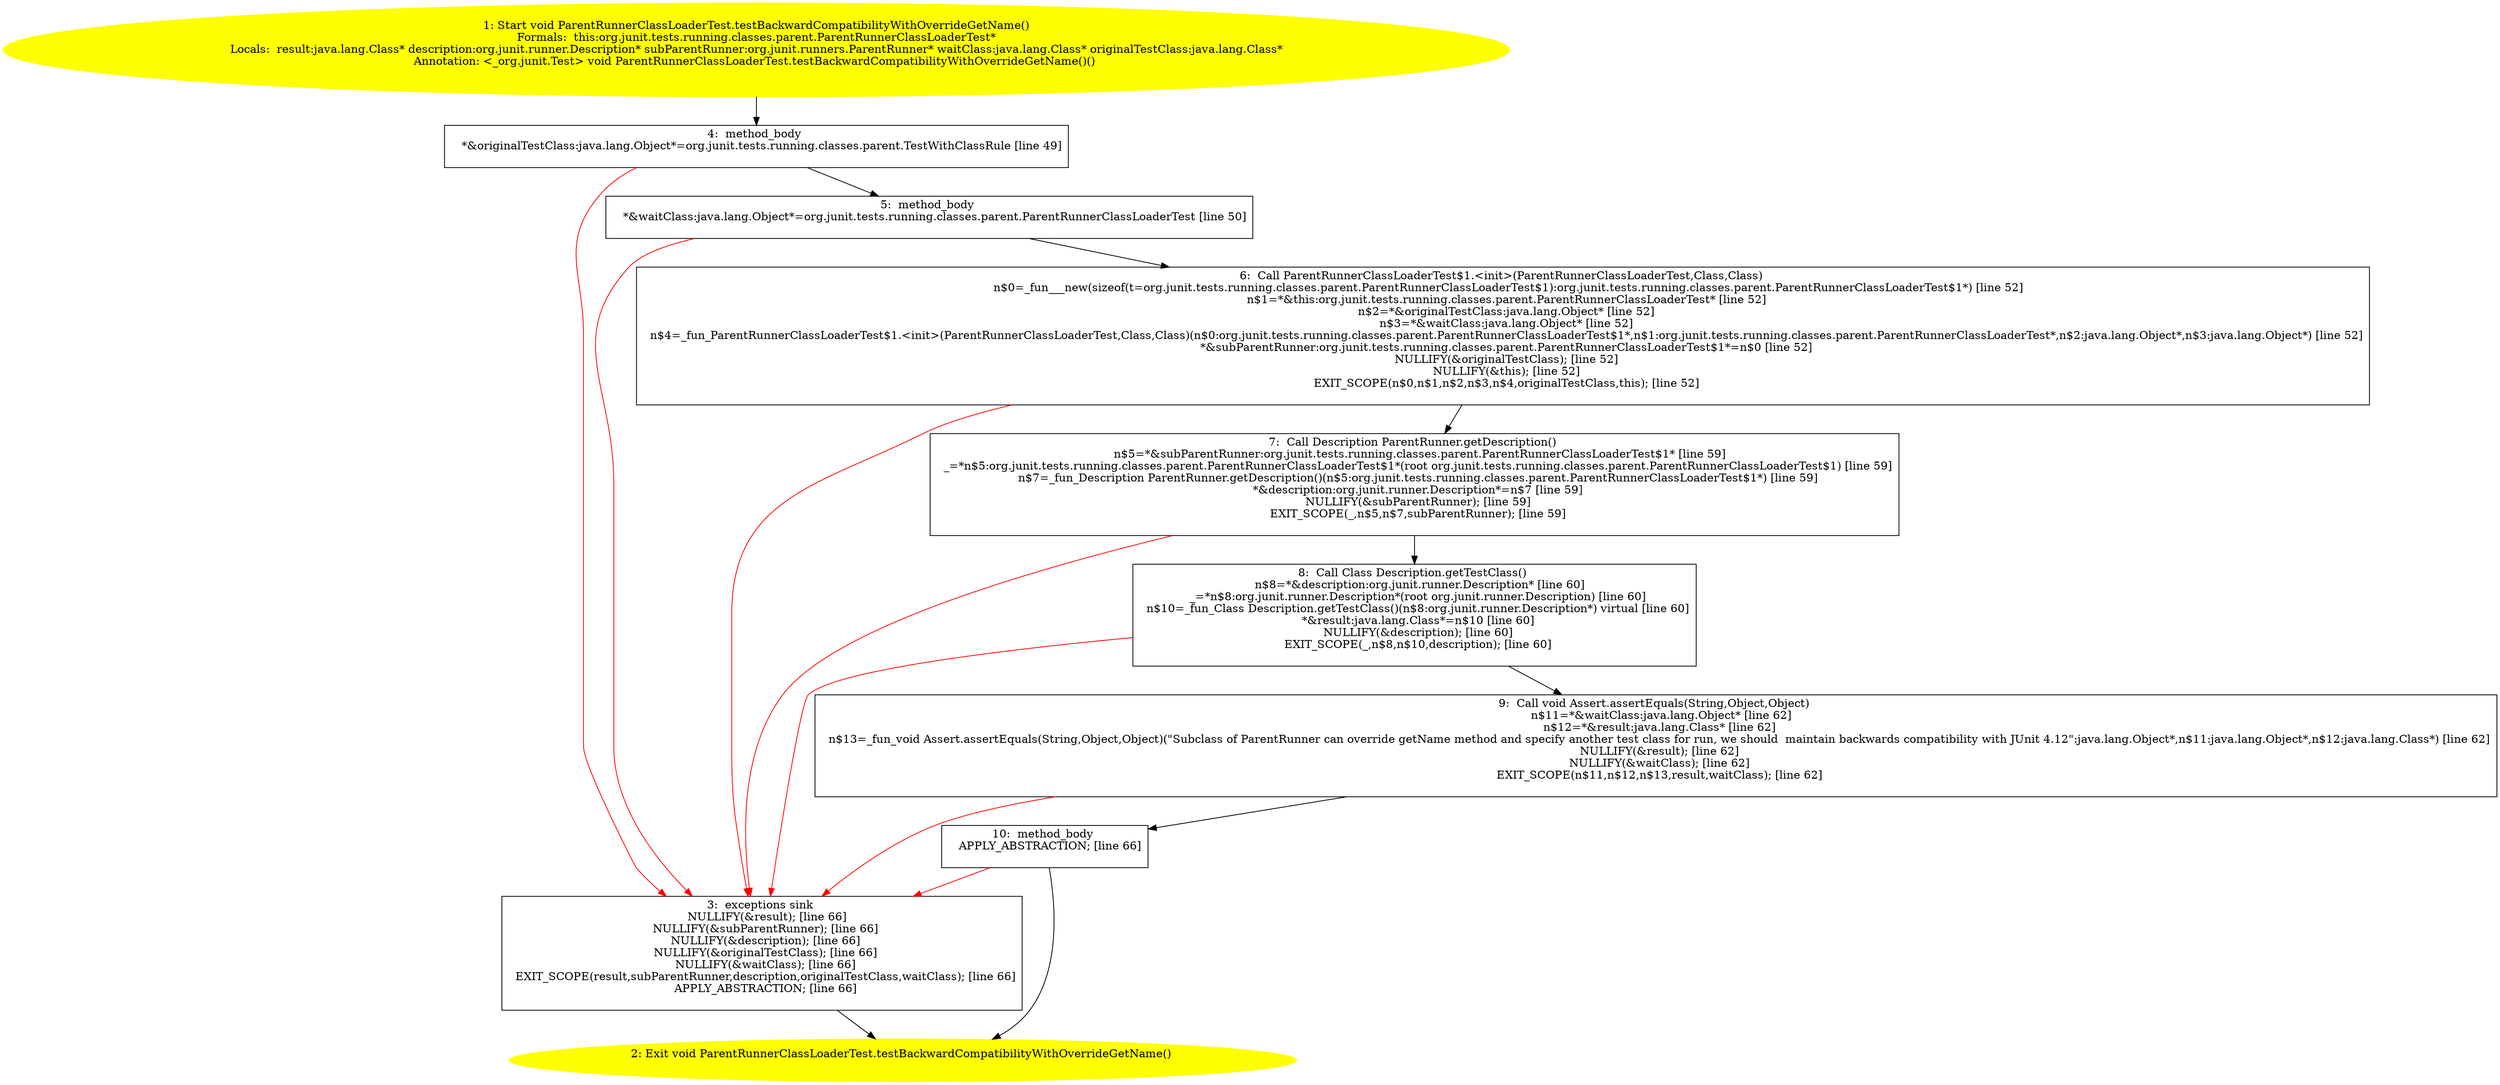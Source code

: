 /* @generated */
digraph cfg {
"org.junit.tests.running.classes.parent.ParentRunnerClassLoaderTest.testBackwardCompatibilityWithOver.c5bddb28056336aa14cf03efb3ea8a0b_1" [label="1: Start void ParentRunnerClassLoaderTest.testBackwardCompatibilityWithOverrideGetName()\nFormals:  this:org.junit.tests.running.classes.parent.ParentRunnerClassLoaderTest*\nLocals:  result:java.lang.Class* description:org.junit.runner.Description* subParentRunner:org.junit.runners.ParentRunner* waitClass:java.lang.Class* originalTestClass:java.lang.Class*\nAnnotation: <_org.junit.Test> void ParentRunnerClassLoaderTest.testBackwardCompatibilityWithOverrideGetName()() \n  " color=yellow style=filled]
	

	 "org.junit.tests.running.classes.parent.ParentRunnerClassLoaderTest.testBackwardCompatibilityWithOver.c5bddb28056336aa14cf03efb3ea8a0b_1" -> "org.junit.tests.running.classes.parent.ParentRunnerClassLoaderTest.testBackwardCompatibilityWithOver.c5bddb28056336aa14cf03efb3ea8a0b_4" ;
"org.junit.tests.running.classes.parent.ParentRunnerClassLoaderTest.testBackwardCompatibilityWithOver.c5bddb28056336aa14cf03efb3ea8a0b_2" [label="2: Exit void ParentRunnerClassLoaderTest.testBackwardCompatibilityWithOverrideGetName() \n  " color=yellow style=filled]
	

"org.junit.tests.running.classes.parent.ParentRunnerClassLoaderTest.testBackwardCompatibilityWithOver.c5bddb28056336aa14cf03efb3ea8a0b_3" [label="3:  exceptions sink \n   NULLIFY(&result); [line 66]\n  NULLIFY(&subParentRunner); [line 66]\n  NULLIFY(&description); [line 66]\n  NULLIFY(&originalTestClass); [line 66]\n  NULLIFY(&waitClass); [line 66]\n  EXIT_SCOPE(result,subParentRunner,description,originalTestClass,waitClass); [line 66]\n  APPLY_ABSTRACTION; [line 66]\n " shape="box"]
	

	 "org.junit.tests.running.classes.parent.ParentRunnerClassLoaderTest.testBackwardCompatibilityWithOver.c5bddb28056336aa14cf03efb3ea8a0b_3" -> "org.junit.tests.running.classes.parent.ParentRunnerClassLoaderTest.testBackwardCompatibilityWithOver.c5bddb28056336aa14cf03efb3ea8a0b_2" ;
"org.junit.tests.running.classes.parent.ParentRunnerClassLoaderTest.testBackwardCompatibilityWithOver.c5bddb28056336aa14cf03efb3ea8a0b_4" [label="4:  method_body \n   *&originalTestClass:java.lang.Object*=org.junit.tests.running.classes.parent.TestWithClassRule [line 49]\n " shape="box"]
	

	 "org.junit.tests.running.classes.parent.ParentRunnerClassLoaderTest.testBackwardCompatibilityWithOver.c5bddb28056336aa14cf03efb3ea8a0b_4" -> "org.junit.tests.running.classes.parent.ParentRunnerClassLoaderTest.testBackwardCompatibilityWithOver.c5bddb28056336aa14cf03efb3ea8a0b_5" ;
	 "org.junit.tests.running.classes.parent.ParentRunnerClassLoaderTest.testBackwardCompatibilityWithOver.c5bddb28056336aa14cf03efb3ea8a0b_4" -> "org.junit.tests.running.classes.parent.ParentRunnerClassLoaderTest.testBackwardCompatibilityWithOver.c5bddb28056336aa14cf03efb3ea8a0b_3" [color="red" ];
"org.junit.tests.running.classes.parent.ParentRunnerClassLoaderTest.testBackwardCompatibilityWithOver.c5bddb28056336aa14cf03efb3ea8a0b_5" [label="5:  method_body \n   *&waitClass:java.lang.Object*=org.junit.tests.running.classes.parent.ParentRunnerClassLoaderTest [line 50]\n " shape="box"]
	

	 "org.junit.tests.running.classes.parent.ParentRunnerClassLoaderTest.testBackwardCompatibilityWithOver.c5bddb28056336aa14cf03efb3ea8a0b_5" -> "org.junit.tests.running.classes.parent.ParentRunnerClassLoaderTest.testBackwardCompatibilityWithOver.c5bddb28056336aa14cf03efb3ea8a0b_6" ;
	 "org.junit.tests.running.classes.parent.ParentRunnerClassLoaderTest.testBackwardCompatibilityWithOver.c5bddb28056336aa14cf03efb3ea8a0b_5" -> "org.junit.tests.running.classes.parent.ParentRunnerClassLoaderTest.testBackwardCompatibilityWithOver.c5bddb28056336aa14cf03efb3ea8a0b_3" [color="red" ];
"org.junit.tests.running.classes.parent.ParentRunnerClassLoaderTest.testBackwardCompatibilityWithOver.c5bddb28056336aa14cf03efb3ea8a0b_6" [label="6:  Call ParentRunnerClassLoaderTest$1.<init>(ParentRunnerClassLoaderTest,Class,Class) \n   n$0=_fun___new(sizeof(t=org.junit.tests.running.classes.parent.ParentRunnerClassLoaderTest$1):org.junit.tests.running.classes.parent.ParentRunnerClassLoaderTest$1*) [line 52]\n  n$1=*&this:org.junit.tests.running.classes.parent.ParentRunnerClassLoaderTest* [line 52]\n  n$2=*&originalTestClass:java.lang.Object* [line 52]\n  n$3=*&waitClass:java.lang.Object* [line 52]\n  n$4=_fun_ParentRunnerClassLoaderTest$1.<init>(ParentRunnerClassLoaderTest,Class,Class)(n$0:org.junit.tests.running.classes.parent.ParentRunnerClassLoaderTest$1*,n$1:org.junit.tests.running.classes.parent.ParentRunnerClassLoaderTest*,n$2:java.lang.Object*,n$3:java.lang.Object*) [line 52]\n  *&subParentRunner:org.junit.tests.running.classes.parent.ParentRunnerClassLoaderTest$1*=n$0 [line 52]\n  NULLIFY(&originalTestClass); [line 52]\n  NULLIFY(&this); [line 52]\n  EXIT_SCOPE(n$0,n$1,n$2,n$3,n$4,originalTestClass,this); [line 52]\n " shape="box"]
	

	 "org.junit.tests.running.classes.parent.ParentRunnerClassLoaderTest.testBackwardCompatibilityWithOver.c5bddb28056336aa14cf03efb3ea8a0b_6" -> "org.junit.tests.running.classes.parent.ParentRunnerClassLoaderTest.testBackwardCompatibilityWithOver.c5bddb28056336aa14cf03efb3ea8a0b_7" ;
	 "org.junit.tests.running.classes.parent.ParentRunnerClassLoaderTest.testBackwardCompatibilityWithOver.c5bddb28056336aa14cf03efb3ea8a0b_6" -> "org.junit.tests.running.classes.parent.ParentRunnerClassLoaderTest.testBackwardCompatibilityWithOver.c5bddb28056336aa14cf03efb3ea8a0b_3" [color="red" ];
"org.junit.tests.running.classes.parent.ParentRunnerClassLoaderTest.testBackwardCompatibilityWithOver.c5bddb28056336aa14cf03efb3ea8a0b_7" [label="7:  Call Description ParentRunner.getDescription() \n   n$5=*&subParentRunner:org.junit.tests.running.classes.parent.ParentRunnerClassLoaderTest$1* [line 59]\n  _=*n$5:org.junit.tests.running.classes.parent.ParentRunnerClassLoaderTest$1*(root org.junit.tests.running.classes.parent.ParentRunnerClassLoaderTest$1) [line 59]\n  n$7=_fun_Description ParentRunner.getDescription()(n$5:org.junit.tests.running.classes.parent.ParentRunnerClassLoaderTest$1*) [line 59]\n  *&description:org.junit.runner.Description*=n$7 [line 59]\n  NULLIFY(&subParentRunner); [line 59]\n  EXIT_SCOPE(_,n$5,n$7,subParentRunner); [line 59]\n " shape="box"]
	

	 "org.junit.tests.running.classes.parent.ParentRunnerClassLoaderTest.testBackwardCompatibilityWithOver.c5bddb28056336aa14cf03efb3ea8a0b_7" -> "org.junit.tests.running.classes.parent.ParentRunnerClassLoaderTest.testBackwardCompatibilityWithOver.c5bddb28056336aa14cf03efb3ea8a0b_8" ;
	 "org.junit.tests.running.classes.parent.ParentRunnerClassLoaderTest.testBackwardCompatibilityWithOver.c5bddb28056336aa14cf03efb3ea8a0b_7" -> "org.junit.tests.running.classes.parent.ParentRunnerClassLoaderTest.testBackwardCompatibilityWithOver.c5bddb28056336aa14cf03efb3ea8a0b_3" [color="red" ];
"org.junit.tests.running.classes.parent.ParentRunnerClassLoaderTest.testBackwardCompatibilityWithOver.c5bddb28056336aa14cf03efb3ea8a0b_8" [label="8:  Call Class Description.getTestClass() \n   n$8=*&description:org.junit.runner.Description* [line 60]\n  _=*n$8:org.junit.runner.Description*(root org.junit.runner.Description) [line 60]\n  n$10=_fun_Class Description.getTestClass()(n$8:org.junit.runner.Description*) virtual [line 60]\n  *&result:java.lang.Class*=n$10 [line 60]\n  NULLIFY(&description); [line 60]\n  EXIT_SCOPE(_,n$8,n$10,description); [line 60]\n " shape="box"]
	

	 "org.junit.tests.running.classes.parent.ParentRunnerClassLoaderTest.testBackwardCompatibilityWithOver.c5bddb28056336aa14cf03efb3ea8a0b_8" -> "org.junit.tests.running.classes.parent.ParentRunnerClassLoaderTest.testBackwardCompatibilityWithOver.c5bddb28056336aa14cf03efb3ea8a0b_9" ;
	 "org.junit.tests.running.classes.parent.ParentRunnerClassLoaderTest.testBackwardCompatibilityWithOver.c5bddb28056336aa14cf03efb3ea8a0b_8" -> "org.junit.tests.running.classes.parent.ParentRunnerClassLoaderTest.testBackwardCompatibilityWithOver.c5bddb28056336aa14cf03efb3ea8a0b_3" [color="red" ];
"org.junit.tests.running.classes.parent.ParentRunnerClassLoaderTest.testBackwardCompatibilityWithOver.c5bddb28056336aa14cf03efb3ea8a0b_9" [label="9:  Call void Assert.assertEquals(String,Object,Object) \n   n$11=*&waitClass:java.lang.Object* [line 62]\n  n$12=*&result:java.lang.Class* [line 62]\n  n$13=_fun_void Assert.assertEquals(String,Object,Object)(\"Subclass of ParentRunner can override getName method and specify another test class for run, we should  maintain backwards compatibility with JUnit 4.12\":java.lang.Object*,n$11:java.lang.Object*,n$12:java.lang.Class*) [line 62]\n  NULLIFY(&result); [line 62]\n  NULLIFY(&waitClass); [line 62]\n  EXIT_SCOPE(n$11,n$12,n$13,result,waitClass); [line 62]\n " shape="box"]
	

	 "org.junit.tests.running.classes.parent.ParentRunnerClassLoaderTest.testBackwardCompatibilityWithOver.c5bddb28056336aa14cf03efb3ea8a0b_9" -> "org.junit.tests.running.classes.parent.ParentRunnerClassLoaderTest.testBackwardCompatibilityWithOver.c5bddb28056336aa14cf03efb3ea8a0b_10" ;
	 "org.junit.tests.running.classes.parent.ParentRunnerClassLoaderTest.testBackwardCompatibilityWithOver.c5bddb28056336aa14cf03efb3ea8a0b_9" -> "org.junit.tests.running.classes.parent.ParentRunnerClassLoaderTest.testBackwardCompatibilityWithOver.c5bddb28056336aa14cf03efb3ea8a0b_3" [color="red" ];
"org.junit.tests.running.classes.parent.ParentRunnerClassLoaderTest.testBackwardCompatibilityWithOver.c5bddb28056336aa14cf03efb3ea8a0b_10" [label="10:  method_body \n   APPLY_ABSTRACTION; [line 66]\n " shape="box"]
	

	 "org.junit.tests.running.classes.parent.ParentRunnerClassLoaderTest.testBackwardCompatibilityWithOver.c5bddb28056336aa14cf03efb3ea8a0b_10" -> "org.junit.tests.running.classes.parent.ParentRunnerClassLoaderTest.testBackwardCompatibilityWithOver.c5bddb28056336aa14cf03efb3ea8a0b_2" ;
	 "org.junit.tests.running.classes.parent.ParentRunnerClassLoaderTest.testBackwardCompatibilityWithOver.c5bddb28056336aa14cf03efb3ea8a0b_10" -> "org.junit.tests.running.classes.parent.ParentRunnerClassLoaderTest.testBackwardCompatibilityWithOver.c5bddb28056336aa14cf03efb3ea8a0b_3" [color="red" ];
}

